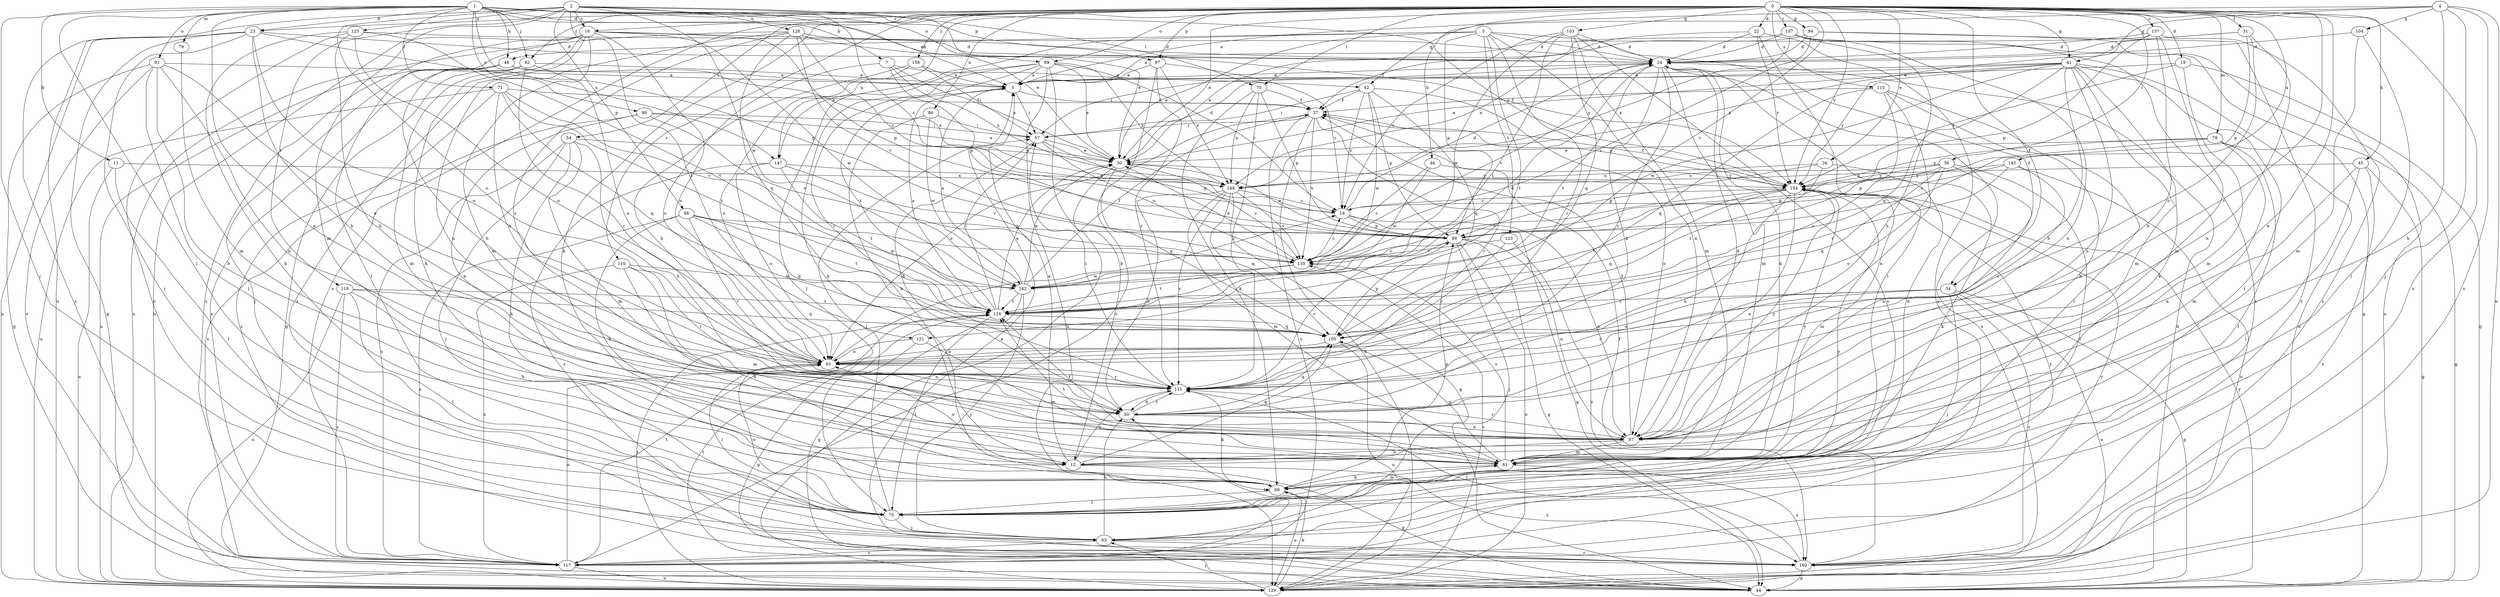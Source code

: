 strict digraph  {
0;
1;
2;
3;
4;
5;
7;
11;
12;
16;
18;
19;
22;
23;
24;
26;
30;
31;
34;
37;
41;
42;
44;
45;
46;
48;
50;
54;
56;
57;
62;
63;
69;
70;
71;
75;
78;
79;
81;
86;
87;
89;
90;
91;
93;
94;
97;
98;
99;
103;
104;
105;
107;
110;
111;
115;
117;
118;
121;
123;
124;
125;
128;
129;
135;
142;
145;
147;
148;
154;
156;
157;
160;
0 -> 16  [label=c];
0 -> 19  [label=d];
0 -> 22  [label=d];
0 -> 23  [label=d];
0 -> 26  [label=e];
0 -> 30  [label=e];
0 -> 31  [label=f];
0 -> 34  [label=f];
0 -> 41  [label=g];
0 -> 45  [label=h];
0 -> 46  [label=h];
0 -> 54  [label=i];
0 -> 56  [label=i];
0 -> 62  [label=j];
0 -> 69  [label=k];
0 -> 70  [label=l];
0 -> 78  [label=m];
0 -> 86  [label=n];
0 -> 87  [label=n];
0 -> 89  [label=o];
0 -> 94  [label=p];
0 -> 97  [label=p];
0 -> 103  [label=q];
0 -> 107  [label=r];
0 -> 110  [label=r];
0 -> 111  [label=r];
0 -> 115  [label=s];
0 -> 117  [label=s];
0 -> 135  [label=v];
0 -> 145  [label=x];
0 -> 147  [label=x];
0 -> 154  [label=y];
0 -> 156  [label=z];
0 -> 157  [label=z];
0 -> 160  [label=z];
1 -> 5  [label=a];
1 -> 7  [label=b];
1 -> 11  [label=b];
1 -> 23  [label=d];
1 -> 30  [label=e];
1 -> 48  [label=h];
1 -> 62  [label=j];
1 -> 63  [label=j];
1 -> 70  [label=l];
1 -> 71  [label=l];
1 -> 75  [label=l];
1 -> 79  [label=m];
1 -> 87  [label=n];
1 -> 89  [label=o];
1 -> 90  [label=o];
1 -> 91  [label=o];
1 -> 97  [label=p];
1 -> 147  [label=x];
2 -> 16  [label=c];
2 -> 18  [label=c];
2 -> 30  [label=e];
2 -> 81  [label=m];
2 -> 93  [label=o];
2 -> 98  [label=p];
2 -> 118  [label=t];
2 -> 121  [label=t];
2 -> 125  [label=u];
2 -> 128  [label=u];
2 -> 129  [label=u];
2 -> 142  [label=w];
2 -> 154  [label=y];
3 -> 24  [label=d];
3 -> 30  [label=e];
3 -> 34  [label=f];
3 -> 48  [label=h];
3 -> 87  [label=n];
3 -> 99  [label=p];
3 -> 111  [label=r];
3 -> 121  [label=t];
3 -> 123  [label=t];
3 -> 147  [label=x];
4 -> 5  [label=a];
4 -> 12  [label=b];
4 -> 41  [label=g];
4 -> 42  [label=g];
4 -> 63  [label=j];
4 -> 104  [label=q];
4 -> 129  [label=u];
4 -> 160  [label=z];
5 -> 37  [label=f];
5 -> 57  [label=i];
5 -> 124  [label=t];
7 -> 30  [label=e];
7 -> 42  [label=g];
7 -> 93  [label=o];
7 -> 99  [label=p];
7 -> 148  [label=x];
11 -> 75  [label=l];
11 -> 129  [label=u];
11 -> 148  [label=x];
12 -> 5  [label=a];
12 -> 44  [label=g];
12 -> 93  [label=o];
12 -> 105  [label=q];
12 -> 111  [label=r];
12 -> 160  [label=z];
16 -> 24  [label=d];
16 -> 69  [label=k];
16 -> 75  [label=l];
16 -> 81  [label=m];
16 -> 93  [label=o];
16 -> 99  [label=p];
16 -> 117  [label=s];
16 -> 129  [label=u];
16 -> 142  [label=w];
16 -> 160  [label=z];
18 -> 24  [label=d];
18 -> 44  [label=g];
18 -> 87  [label=n];
18 -> 99  [label=p];
19 -> 5  [label=a];
19 -> 44  [label=g];
19 -> 81  [label=m];
19 -> 154  [label=y];
22 -> 24  [label=d];
22 -> 75  [label=l];
22 -> 117  [label=s];
22 -> 148  [label=x];
22 -> 154  [label=y];
23 -> 24  [label=d];
23 -> 44  [label=g];
23 -> 50  [label=h];
23 -> 63  [label=j];
23 -> 93  [label=o];
23 -> 99  [label=p];
23 -> 117  [label=s];
23 -> 129  [label=u];
24 -> 5  [label=a];
24 -> 50  [label=h];
24 -> 81  [label=m];
24 -> 111  [label=r];
24 -> 124  [label=t];
24 -> 129  [label=u];
24 -> 135  [label=v];
26 -> 69  [label=k];
26 -> 99  [label=p];
26 -> 124  [label=t];
26 -> 148  [label=x];
30 -> 24  [label=d];
30 -> 105  [label=q];
30 -> 129  [label=u];
30 -> 135  [label=v];
30 -> 154  [label=y];
31 -> 24  [label=d];
31 -> 87  [label=n];
31 -> 93  [label=o];
31 -> 99  [label=p];
31 -> 148  [label=x];
34 -> 44  [label=g];
34 -> 63  [label=j];
34 -> 93  [label=o];
34 -> 111  [label=r];
34 -> 124  [label=t];
34 -> 129  [label=u];
34 -> 160  [label=z];
37 -> 57  [label=i];
37 -> 93  [label=o];
37 -> 111  [label=r];
37 -> 117  [label=s];
37 -> 129  [label=u];
37 -> 135  [label=v];
37 -> 154  [label=y];
41 -> 5  [label=a];
41 -> 30  [label=e];
41 -> 50  [label=h];
41 -> 57  [label=i];
41 -> 69  [label=k];
41 -> 75  [label=l];
41 -> 81  [label=m];
41 -> 87  [label=n];
41 -> 105  [label=q];
41 -> 129  [label=u];
41 -> 142  [label=w];
41 -> 154  [label=y];
42 -> 18  [label=c];
42 -> 37  [label=f];
42 -> 57  [label=i];
42 -> 87  [label=n];
42 -> 99  [label=p];
42 -> 105  [label=q];
42 -> 142  [label=w];
44 -> 5  [label=a];
44 -> 24  [label=d];
44 -> 124  [label=t];
44 -> 154  [label=y];
45 -> 44  [label=g];
45 -> 75  [label=l];
45 -> 87  [label=n];
45 -> 148  [label=x];
45 -> 160  [label=z];
46 -> 135  [label=v];
46 -> 142  [label=w];
46 -> 154  [label=y];
48 -> 5  [label=a];
48 -> 50  [label=h];
48 -> 63  [label=j];
48 -> 129  [label=u];
48 -> 148  [label=x];
50 -> 87  [label=n];
50 -> 105  [label=q];
50 -> 111  [label=r];
54 -> 30  [label=e];
54 -> 50  [label=h];
54 -> 63  [label=j];
54 -> 69  [label=k];
54 -> 81  [label=m];
54 -> 117  [label=s];
56 -> 75  [label=l];
56 -> 87  [label=n];
56 -> 93  [label=o];
56 -> 99  [label=p];
56 -> 105  [label=q];
56 -> 148  [label=x];
56 -> 154  [label=y];
57 -> 30  [label=e];
57 -> 50  [label=h];
57 -> 99  [label=p];
57 -> 135  [label=v];
62 -> 5  [label=a];
62 -> 44  [label=g];
62 -> 81  [label=m];
62 -> 93  [label=o];
62 -> 111  [label=r];
62 -> 117  [label=s];
63 -> 24  [label=d];
63 -> 50  [label=h];
63 -> 117  [label=s];
63 -> 154  [label=y];
63 -> 160  [label=z];
69 -> 75  [label=l];
69 -> 81  [label=m];
69 -> 99  [label=p];
69 -> 129  [label=u];
70 -> 37  [label=f];
70 -> 69  [label=k];
70 -> 99  [label=p];
70 -> 111  [label=r];
70 -> 148  [label=x];
71 -> 37  [label=f];
71 -> 93  [label=o];
71 -> 105  [label=q];
71 -> 124  [label=t];
71 -> 129  [label=u];
71 -> 135  [label=v];
71 -> 160  [label=z];
75 -> 57  [label=i];
75 -> 63  [label=j];
75 -> 93  [label=o];
75 -> 154  [label=y];
78 -> 30  [label=e];
78 -> 44  [label=g];
78 -> 75  [label=l];
78 -> 81  [label=m];
78 -> 99  [label=p];
78 -> 154  [label=y];
79 -> 81  [label=m];
81 -> 24  [label=d];
81 -> 69  [label=k];
81 -> 105  [label=q];
81 -> 124  [label=t];
81 -> 135  [label=v];
81 -> 154  [label=y];
81 -> 160  [label=z];
86 -> 12  [label=b];
86 -> 57  [label=i];
86 -> 142  [label=w];
87 -> 12  [label=b];
87 -> 24  [label=d];
87 -> 37  [label=f];
87 -> 81  [label=m];
87 -> 111  [label=r];
87 -> 124  [label=t];
87 -> 154  [label=y];
89 -> 5  [label=a];
89 -> 12  [label=b];
89 -> 18  [label=c];
89 -> 30  [label=e];
89 -> 69  [label=k];
89 -> 75  [label=l];
89 -> 111  [label=r];
89 -> 129  [label=u];
89 -> 148  [label=x];
90 -> 30  [label=e];
90 -> 57  [label=i];
90 -> 87  [label=n];
90 -> 117  [label=s];
90 -> 135  [label=v];
91 -> 5  [label=a];
91 -> 12  [label=b];
91 -> 44  [label=g];
91 -> 75  [label=l];
91 -> 87  [label=n];
91 -> 93  [label=o];
91 -> 117  [label=s];
93 -> 18  [label=c];
93 -> 75  [label=l];
93 -> 111  [label=r];
94 -> 24  [label=d];
94 -> 37  [label=f];
94 -> 129  [label=u];
94 -> 135  [label=v];
94 -> 160  [label=z];
97 -> 5  [label=a];
97 -> 18  [label=c];
97 -> 111  [label=r];
97 -> 117  [label=s];
97 -> 148  [label=x];
98 -> 12  [label=b];
98 -> 99  [label=p];
98 -> 105  [label=q];
98 -> 111  [label=r];
98 -> 117  [label=s];
98 -> 124  [label=t];
98 -> 142  [label=w];
99 -> 30  [label=e];
99 -> 44  [label=g];
99 -> 63  [label=j];
99 -> 87  [label=n];
99 -> 111  [label=r];
99 -> 129  [label=u];
99 -> 135  [label=v];
103 -> 18  [label=c];
103 -> 24  [label=d];
103 -> 81  [label=m];
103 -> 105  [label=q];
103 -> 117  [label=s];
103 -> 124  [label=t];
103 -> 142  [label=w];
104 -> 24  [label=d];
104 -> 75  [label=l];
104 -> 81  [label=m];
105 -> 93  [label=o];
105 -> 99  [label=p];
105 -> 129  [label=u];
107 -> 24  [label=d];
107 -> 30  [label=e];
107 -> 44  [label=g];
107 -> 50  [label=h];
107 -> 87  [label=n];
107 -> 117  [label=s];
107 -> 148  [label=x];
110 -> 69  [label=k];
110 -> 81  [label=m];
110 -> 111  [label=r];
110 -> 117  [label=s];
110 -> 142  [label=w];
111 -> 50  [label=h];
111 -> 57  [label=i];
111 -> 69  [label=k];
115 -> 12  [label=b];
115 -> 37  [label=f];
115 -> 75  [label=l];
115 -> 87  [label=n];
115 -> 93  [label=o];
115 -> 105  [label=q];
117 -> 50  [label=h];
117 -> 93  [label=o];
117 -> 124  [label=t];
117 -> 129  [label=u];
117 -> 154  [label=y];
118 -> 12  [label=b];
118 -> 75  [label=l];
118 -> 105  [label=q];
118 -> 117  [label=s];
118 -> 124  [label=t];
118 -> 129  [label=u];
121 -> 44  [label=g];
121 -> 81  [label=m];
121 -> 93  [label=o];
123 -> 93  [label=o];
123 -> 135  [label=v];
123 -> 160  [label=z];
124 -> 5  [label=a];
124 -> 24  [label=d];
124 -> 30  [label=e];
124 -> 57  [label=i];
124 -> 75  [label=l];
124 -> 105  [label=q];
125 -> 24  [label=d];
125 -> 50  [label=h];
125 -> 69  [label=k];
125 -> 93  [label=o];
125 -> 124  [label=t];
125 -> 160  [label=z];
128 -> 18  [label=c];
128 -> 24  [label=d];
128 -> 87  [label=n];
128 -> 105  [label=q];
128 -> 111  [label=r];
128 -> 129  [label=u];
128 -> 135  [label=v];
128 -> 154  [label=y];
129 -> 63  [label=j];
129 -> 69  [label=k];
129 -> 124  [label=t];
129 -> 135  [label=v];
135 -> 18  [label=c];
135 -> 30  [label=e];
135 -> 124  [label=t];
135 -> 142  [label=w];
142 -> 5  [label=a];
142 -> 30  [label=e];
142 -> 37  [label=f];
142 -> 44  [label=g];
142 -> 63  [label=j];
142 -> 124  [label=t];
145 -> 18  [label=c];
145 -> 111  [label=r];
145 -> 124  [label=t];
145 -> 129  [label=u];
145 -> 154  [label=y];
147 -> 93  [label=o];
147 -> 124  [label=t];
147 -> 135  [label=v];
147 -> 148  [label=x];
147 -> 160  [label=z];
148 -> 18  [label=c];
148 -> 44  [label=g];
148 -> 50  [label=h];
148 -> 81  [label=m];
148 -> 105  [label=q];
148 -> 111  [label=r];
148 -> 135  [label=v];
154 -> 18  [label=c];
154 -> 37  [label=f];
154 -> 50  [label=h];
154 -> 81  [label=m];
154 -> 87  [label=n];
154 -> 105  [label=q];
154 -> 124  [label=t];
154 -> 135  [label=v];
156 -> 5  [label=a];
156 -> 50  [label=h];
156 -> 57  [label=i];
156 -> 93  [label=o];
157 -> 5  [label=a];
157 -> 24  [label=d];
157 -> 50  [label=h];
157 -> 81  [label=m];
157 -> 99  [label=p];
157 -> 160  [label=z];
160 -> 37  [label=f];
160 -> 44  [label=g];
160 -> 111  [label=r];
}
